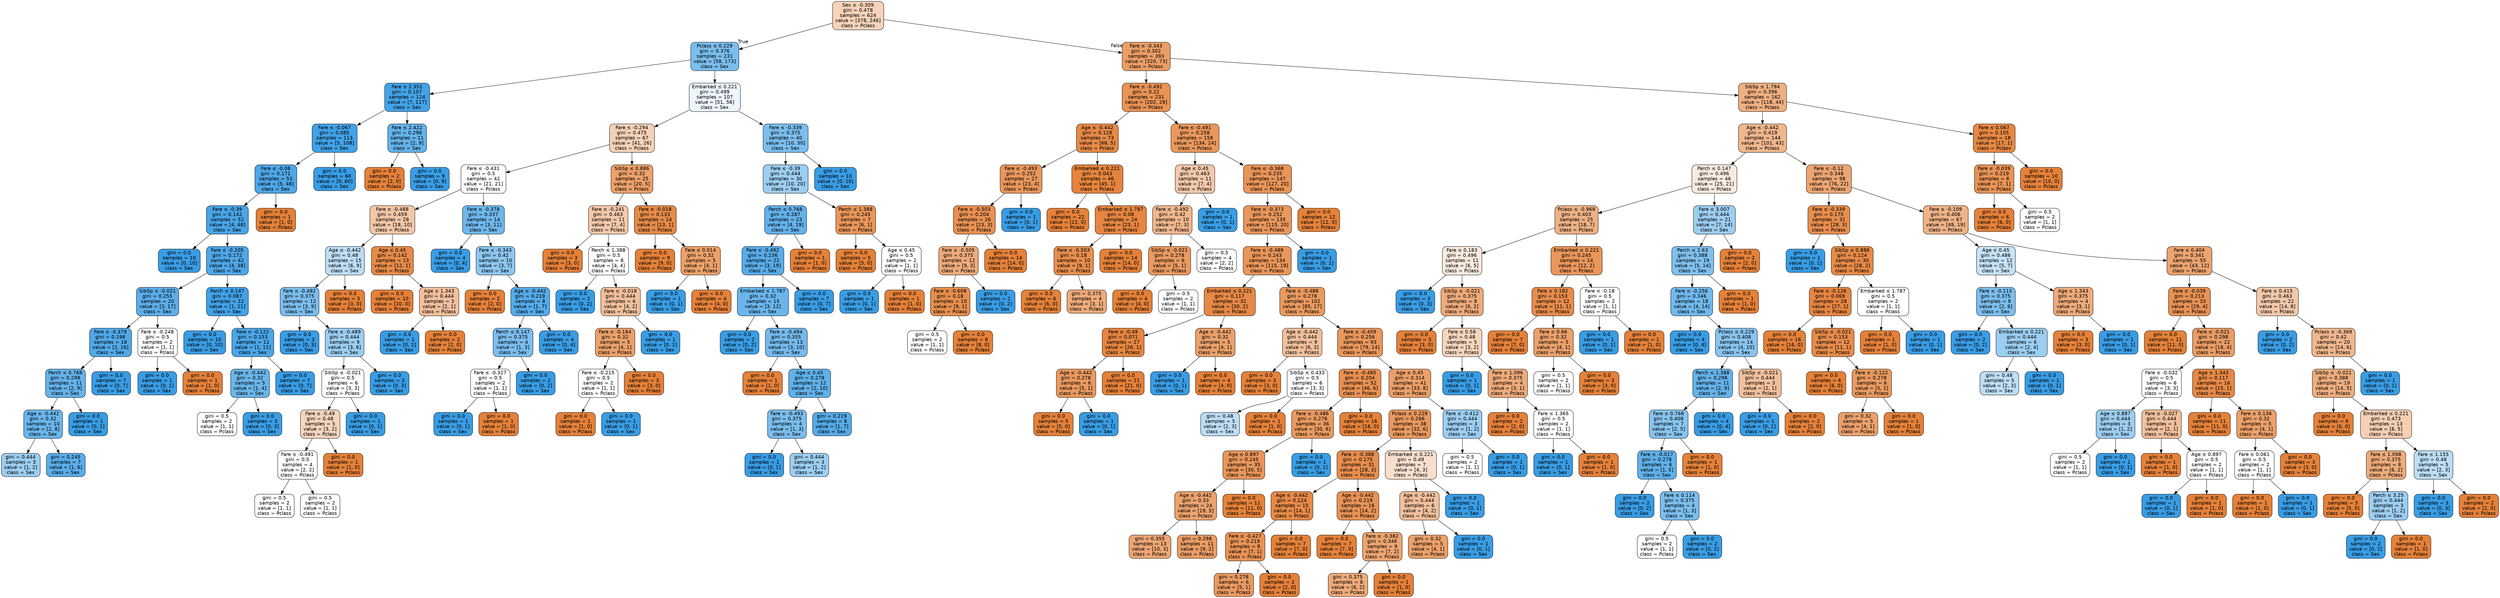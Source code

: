 digraph Tree {
node [shape=box, style="filled, rounded", color="black", fontname=helvetica] ;
edge [fontname=helvetica] ;
0 [label=<Sex &le; -0.309<br/>gini = 0.478<br/>samples = 624<br/>value = [378, 246]<br/>class = Pclass>, fillcolor="#e5813959"] ;
1 [label=<Pclass &le; 0.229<br/>gini = 0.376<br/>samples = 231<br/>value = [58, 173]<br/>class = Sex>, fillcolor="#399de5aa"] ;
0 -> 1 [labeldistance=2.5, labelangle=45, headlabel="True"] ;
2 [label=<Fare &le; 2.352<br/>gini = 0.107<br/>samples = 124<br/>value = [7, 117]<br/>class = Sex>, fillcolor="#399de5f0"] ;
1 -> 2 ;
3 [label=<Fare &le; -0.067<br/>gini = 0.085<br/>samples = 113<br/>value = [5, 108]<br/>class = Sex>, fillcolor="#399de5f3"] ;
2 -> 3 ;
4 [label=<Fare &le; -0.08<br/>gini = 0.171<br/>samples = 53<br/>value = [5, 48]<br/>class = Sex>, fillcolor="#399de5e4"] ;
3 -> 4 ;
5 [label=<Fare &le; -0.39<br/>gini = 0.142<br/>samples = 52<br/>value = [4, 48]<br/>class = Sex>, fillcolor="#399de5ea"] ;
4 -> 5 ;
6 [label=<gini = 0.0<br/>samples = 10<br/>value = [0, 10]<br/>class = Sex>, fillcolor="#399de5ff"] ;
5 -> 6 ;
7 [label=<Fare &le; -0.205<br/>gini = 0.172<br/>samples = 42<br/>value = [4, 38]<br/>class = Sex>, fillcolor="#399de5e4"] ;
5 -> 7 ;
8 [label=<SibSp &le; -0.021<br/>gini = 0.255<br/>samples = 20<br/>value = [3, 17]<br/>class = Sex>, fillcolor="#399de5d2"] ;
7 -> 8 ;
9 [label=<Fare &le; -0.379<br/>gini = 0.198<br/>samples = 18<br/>value = [2, 16]<br/>class = Sex>, fillcolor="#399de5df"] ;
8 -> 9 ;
10 [label=<Parch &le; 0.768<br/>gini = 0.298<br/>samples = 11<br/>value = [2, 9]<br/>class = Sex>, fillcolor="#399de5c6"] ;
9 -> 10 ;
11 [label=<Age &le; -0.442<br/>gini = 0.32<br/>samples = 10<br/>value = [2, 8]<br/>class = Sex>, fillcolor="#399de5bf"] ;
10 -> 11 ;
12 [label=<gini = 0.444<br/>samples = 3<br/>value = [1, 2]<br/>class = Sex>, fillcolor="#399de57f"] ;
11 -> 12 ;
13 [label=<gini = 0.245<br/>samples = 7<br/>value = [1, 6]<br/>class = Sex>, fillcolor="#399de5d4"] ;
11 -> 13 ;
14 [label=<gini = 0.0<br/>samples = 1<br/>value = [0, 1]<br/>class = Sex>, fillcolor="#399de5ff"] ;
10 -> 14 ;
15 [label=<gini = 0.0<br/>samples = 7<br/>value = [0, 7]<br/>class = Sex>, fillcolor="#399de5ff"] ;
9 -> 15 ;
16 [label=<Fare &le; -0.248<br/>gini = 0.5<br/>samples = 2<br/>value = [1, 1]<br/>class = Pclass>, fillcolor="#e5813900"] ;
8 -> 16 ;
17 [label=<gini = 0.0<br/>samples = 1<br/>value = [0, 1]<br/>class = Sex>, fillcolor="#399de5ff"] ;
16 -> 17 ;
18 [label=<gini = 0.0<br/>samples = 1<br/>value = [1, 0]<br/>class = Pclass>, fillcolor="#e58139ff"] ;
16 -> 18 ;
19 [label=<Parch &le; 0.147<br/>gini = 0.087<br/>samples = 22<br/>value = [1, 21]<br/>class = Sex>, fillcolor="#399de5f3"] ;
7 -> 19 ;
20 [label=<gini = 0.0<br/>samples = 10<br/>value = [0, 10]<br/>class = Sex>, fillcolor="#399de5ff"] ;
19 -> 20 ;
21 [label=<Fare &le; -0.122<br/>gini = 0.153<br/>samples = 12<br/>value = [1, 11]<br/>class = Sex>, fillcolor="#399de5e8"] ;
19 -> 21 ;
22 [label=<Age &le; -0.442<br/>gini = 0.32<br/>samples = 5<br/>value = [1, 4]<br/>class = Sex>, fillcolor="#399de5bf"] ;
21 -> 22 ;
23 [label=<gini = 0.5<br/>samples = 2<br/>value = [1, 1]<br/>class = Pclass>, fillcolor="#e5813900"] ;
22 -> 23 ;
24 [label=<gini = 0.0<br/>samples = 3<br/>value = [0, 3]<br/>class = Sex>, fillcolor="#399de5ff"] ;
22 -> 24 ;
25 [label=<gini = 0.0<br/>samples = 7<br/>value = [0, 7]<br/>class = Sex>, fillcolor="#399de5ff"] ;
21 -> 25 ;
26 [label=<gini = 0.0<br/>samples = 1<br/>value = [1, 0]<br/>class = Pclass>, fillcolor="#e58139ff"] ;
4 -> 26 ;
27 [label=<gini = 0.0<br/>samples = 60<br/>value = [0, 60]<br/>class = Sex>, fillcolor="#399de5ff"] ;
3 -> 27 ;
28 [label=<Fare &le; 2.422<br/>gini = 0.298<br/>samples = 11<br/>value = [2, 9]<br/>class = Sex>, fillcolor="#399de5c6"] ;
2 -> 28 ;
29 [label=<gini = 0.0<br/>samples = 2<br/>value = [2, 0]<br/>class = Pclass>, fillcolor="#e58139ff"] ;
28 -> 29 ;
30 [label=<gini = 0.0<br/>samples = 9<br/>value = [0, 9]<br/>class = Sex>, fillcolor="#399de5ff"] ;
28 -> 30 ;
31 [label=<Embarked &le; 0.221<br/>gini = 0.499<br/>samples = 107<br/>value = [51, 56]<br/>class = Sex>, fillcolor="#399de517"] ;
1 -> 31 ;
32 [label=<Fare &le; -0.294<br/>gini = 0.475<br/>samples = 67<br/>value = [41, 26]<br/>class = Pclass>, fillcolor="#e581395d"] ;
31 -> 32 ;
33 [label=<Fare &le; -0.431<br/>gini = 0.5<br/>samples = 42<br/>value = [21, 21]<br/>class = Pclass>, fillcolor="#e5813900"] ;
32 -> 33 ;
34 [label=<Fare &le; -0.488<br/>gini = 0.459<br/>samples = 28<br/>value = [18, 10]<br/>class = Pclass>, fillcolor="#e5813971"] ;
33 -> 34 ;
35 [label=<Age &le; -0.442<br/>gini = 0.48<br/>samples = 15<br/>value = [6, 9]<br/>class = Sex>, fillcolor="#399de555"] ;
34 -> 35 ;
36 [label=<Fare &le; -0.492<br/>gini = 0.375<br/>samples = 12<br/>value = [3, 9]<br/>class = Sex>, fillcolor="#399de5aa"] ;
35 -> 36 ;
37 [label=<gini = 0.0<br/>samples = 3<br/>value = [0, 3]<br/>class = Sex>, fillcolor="#399de5ff"] ;
36 -> 37 ;
38 [label=<Fare &le; -0.489<br/>gini = 0.444<br/>samples = 9<br/>value = [3, 6]<br/>class = Sex>, fillcolor="#399de57f"] ;
36 -> 38 ;
39 [label=<SibSp &le; -0.021<br/>gini = 0.5<br/>samples = 6<br/>value = [3, 3]<br/>class = Pclass>, fillcolor="#e5813900"] ;
38 -> 39 ;
40 [label=<Fare &le; -0.49<br/>gini = 0.48<br/>samples = 5<br/>value = [3, 2]<br/>class = Pclass>, fillcolor="#e5813955"] ;
39 -> 40 ;
41 [label=<Fare &le; -0.491<br/>gini = 0.5<br/>samples = 4<br/>value = [2, 2]<br/>class = Pclass>, fillcolor="#e5813900"] ;
40 -> 41 ;
42 [label=<gini = 0.5<br/>samples = 2<br/>value = [1, 1]<br/>class = Pclass>, fillcolor="#e5813900"] ;
41 -> 42 ;
43 [label=<gini = 0.5<br/>samples = 2<br/>value = [1, 1]<br/>class = Pclass>, fillcolor="#e5813900"] ;
41 -> 43 ;
44 [label=<gini = 0.0<br/>samples = 1<br/>value = [1, 0]<br/>class = Pclass>, fillcolor="#e58139ff"] ;
40 -> 44 ;
45 [label=<gini = 0.0<br/>samples = 1<br/>value = [0, 1]<br/>class = Sex>, fillcolor="#399de5ff"] ;
39 -> 45 ;
46 [label=<gini = 0.0<br/>samples = 3<br/>value = [0, 3]<br/>class = Sex>, fillcolor="#399de5ff"] ;
38 -> 46 ;
47 [label=<gini = 0.0<br/>samples = 3<br/>value = [3, 0]<br/>class = Pclass>, fillcolor="#e58139ff"] ;
35 -> 47 ;
48 [label=<Age &le; 0.45<br/>gini = 0.142<br/>samples = 13<br/>value = [12, 1]<br/>class = Pclass>, fillcolor="#e58139ea"] ;
34 -> 48 ;
49 [label=<gini = 0.0<br/>samples = 10<br/>value = [10, 0]<br/>class = Pclass>, fillcolor="#e58139ff"] ;
48 -> 49 ;
50 [label=<Age &le; 1.343<br/>gini = 0.444<br/>samples = 3<br/>value = [2, 1]<br/>class = Pclass>, fillcolor="#e581397f"] ;
48 -> 50 ;
51 [label=<gini = 0.0<br/>samples = 1<br/>value = [0, 1]<br/>class = Sex>, fillcolor="#399de5ff"] ;
50 -> 51 ;
52 [label=<gini = 0.0<br/>samples = 2<br/>value = [2, 0]<br/>class = Pclass>, fillcolor="#e58139ff"] ;
50 -> 52 ;
53 [label=<Fare &le; -0.378<br/>gini = 0.337<br/>samples = 14<br/>value = [3, 11]<br/>class = Sex>, fillcolor="#399de5b9"] ;
33 -> 53 ;
54 [label=<gini = 0.0<br/>samples = 4<br/>value = [0, 4]<br/>class = Sex>, fillcolor="#399de5ff"] ;
53 -> 54 ;
55 [label=<Fare &le; -0.343<br/>gini = 0.42<br/>samples = 10<br/>value = [3, 7]<br/>class = Sex>, fillcolor="#399de592"] ;
53 -> 55 ;
56 [label=<gini = 0.0<br/>samples = 2<br/>value = [2, 0]<br/>class = Pclass>, fillcolor="#e58139ff"] ;
55 -> 56 ;
57 [label=<Age &le; -0.442<br/>gini = 0.219<br/>samples = 8<br/>value = [1, 7]<br/>class = Sex>, fillcolor="#399de5db"] ;
55 -> 57 ;
58 [label=<Parch &le; 0.147<br/>gini = 0.375<br/>samples = 4<br/>value = [1, 3]<br/>class = Sex>, fillcolor="#399de5aa"] ;
57 -> 58 ;
59 [label=<Fare &le; -0.327<br/>gini = 0.5<br/>samples = 2<br/>value = [1, 1]<br/>class = Pclass>, fillcolor="#e5813900"] ;
58 -> 59 ;
60 [label=<gini = 0.0<br/>samples = 1<br/>value = [0, 1]<br/>class = Sex>, fillcolor="#399de5ff"] ;
59 -> 60 ;
61 [label=<gini = 0.0<br/>samples = 1<br/>value = [1, 0]<br/>class = Pclass>, fillcolor="#e58139ff"] ;
59 -> 61 ;
62 [label=<gini = 0.0<br/>samples = 2<br/>value = [0, 2]<br/>class = Sex>, fillcolor="#399de5ff"] ;
58 -> 62 ;
63 [label=<gini = 0.0<br/>samples = 4<br/>value = [0, 4]<br/>class = Sex>, fillcolor="#399de5ff"] ;
57 -> 63 ;
64 [label=<SibSp &le; 0.886<br/>gini = 0.32<br/>samples = 25<br/>value = [20, 5]<br/>class = Pclass>, fillcolor="#e58139bf"] ;
32 -> 64 ;
65 [label=<Fare &le; -0.241<br/>gini = 0.463<br/>samples = 11<br/>value = [7, 4]<br/>class = Pclass>, fillcolor="#e581396d"] ;
64 -> 65 ;
66 [label=<gini = 0.0<br/>samples = 3<br/>value = [3, 0]<br/>class = Pclass>, fillcolor="#e58139ff"] ;
65 -> 66 ;
67 [label=<Parch &le; 1.388<br/>gini = 0.5<br/>samples = 8<br/>value = [4, 4]<br/>class = Pclass>, fillcolor="#e5813900"] ;
65 -> 67 ;
68 [label=<gini = 0.0<br/>samples = 2<br/>value = [0, 2]<br/>class = Sex>, fillcolor="#399de5ff"] ;
67 -> 68 ;
69 [label=<Fare &le; -0.018<br/>gini = 0.444<br/>samples = 6<br/>value = [4, 2]<br/>class = Pclass>, fillcolor="#e581397f"] ;
67 -> 69 ;
70 [label=<Fare &le; -0.184<br/>gini = 0.32<br/>samples = 5<br/>value = [4, 1]<br/>class = Pclass>, fillcolor="#e58139bf"] ;
69 -> 70 ;
71 [label=<Fare &le; -0.215<br/>gini = 0.5<br/>samples = 2<br/>value = [1, 1]<br/>class = Pclass>, fillcolor="#e5813900"] ;
70 -> 71 ;
72 [label=<gini = 0.0<br/>samples = 1<br/>value = [1, 0]<br/>class = Pclass>, fillcolor="#e58139ff"] ;
71 -> 72 ;
73 [label=<gini = 0.0<br/>samples = 1<br/>value = [0, 1]<br/>class = Sex>, fillcolor="#399de5ff"] ;
71 -> 73 ;
74 [label=<gini = 0.0<br/>samples = 3<br/>value = [3, 0]<br/>class = Pclass>, fillcolor="#e58139ff"] ;
70 -> 74 ;
75 [label=<gini = 0.0<br/>samples = 1<br/>value = [0, 1]<br/>class = Sex>, fillcolor="#399de5ff"] ;
69 -> 75 ;
76 [label=<Fare &le; -0.018<br/>gini = 0.133<br/>samples = 14<br/>value = [13, 1]<br/>class = Pclass>, fillcolor="#e58139eb"] ;
64 -> 76 ;
77 [label=<gini = 0.0<br/>samples = 9<br/>value = [9, 0]<br/>class = Pclass>, fillcolor="#e58139ff"] ;
76 -> 77 ;
78 [label=<Fare &le; 0.014<br/>gini = 0.32<br/>samples = 5<br/>value = [4, 1]<br/>class = Pclass>, fillcolor="#e58139bf"] ;
76 -> 78 ;
79 [label=<gini = 0.0<br/>samples = 1<br/>value = [0, 1]<br/>class = Sex>, fillcolor="#399de5ff"] ;
78 -> 79 ;
80 [label=<gini = 0.0<br/>samples = 4<br/>value = [4, 0]<br/>class = Pclass>, fillcolor="#e58139ff"] ;
78 -> 80 ;
81 [label=<Fare &le; -0.339<br/>gini = 0.375<br/>samples = 40<br/>value = [10, 30]<br/>class = Sex>, fillcolor="#399de5aa"] ;
31 -> 81 ;
82 [label=<Fare &le; -0.39<br/>gini = 0.444<br/>samples = 30<br/>value = [10, 20]<br/>class = Sex>, fillcolor="#399de57f"] ;
81 -> 82 ;
83 [label=<Parch &le; 0.768<br/>gini = 0.287<br/>samples = 23<br/>value = [4, 19]<br/>class = Sex>, fillcolor="#399de5c9"] ;
82 -> 83 ;
84 [label=<Fare &le; -0.492<br/>gini = 0.236<br/>samples = 22<br/>value = [3, 19]<br/>class = Sex>, fillcolor="#399de5d7"] ;
83 -> 84 ;
85 [label=<Embarked &le; 1.787<br/>gini = 0.32<br/>samples = 15<br/>value = [3, 12]<br/>class = Sex>, fillcolor="#399de5bf"] ;
84 -> 85 ;
86 [label=<gini = 0.0<br/>samples = 2<br/>value = [0, 2]<br/>class = Sex>, fillcolor="#399de5ff"] ;
85 -> 86 ;
87 [label=<Fare &le; -0.494<br/>gini = 0.355<br/>samples = 13<br/>value = [3, 10]<br/>class = Sex>, fillcolor="#399de5b3"] ;
85 -> 87 ;
88 [label=<gini = 0.0<br/>samples = 1<br/>value = [1, 0]<br/>class = Pclass>, fillcolor="#e58139ff"] ;
87 -> 88 ;
89 [label=<Age &le; 0.45<br/>gini = 0.278<br/>samples = 12<br/>value = [2, 10]<br/>class = Sex>, fillcolor="#399de5cc"] ;
87 -> 89 ;
90 [label=<Fare &le; -0.493<br/>gini = 0.375<br/>samples = 4<br/>value = [1, 3]<br/>class = Sex>, fillcolor="#399de5aa"] ;
89 -> 90 ;
91 [label=<gini = 0.0<br/>samples = 1<br/>value = [0, 1]<br/>class = Sex>, fillcolor="#399de5ff"] ;
90 -> 91 ;
92 [label=<gini = 0.444<br/>samples = 3<br/>value = [1, 2]<br/>class = Sex>, fillcolor="#399de57f"] ;
90 -> 92 ;
93 [label=<gini = 0.219<br/>samples = 8<br/>value = [1, 7]<br/>class = Sex>, fillcolor="#399de5db"] ;
89 -> 93 ;
94 [label=<gini = 0.0<br/>samples = 7<br/>value = [0, 7]<br/>class = Sex>, fillcolor="#399de5ff"] ;
84 -> 94 ;
95 [label=<gini = 0.0<br/>samples = 1<br/>value = [1, 0]<br/>class = Pclass>, fillcolor="#e58139ff"] ;
83 -> 95 ;
96 [label=<Parch &le; 1.388<br/>gini = 0.245<br/>samples = 7<br/>value = [6, 1]<br/>class = Pclass>, fillcolor="#e58139d4"] ;
82 -> 96 ;
97 [label=<gini = 0.0<br/>samples = 5<br/>value = [5, 0]<br/>class = Pclass>, fillcolor="#e58139ff"] ;
96 -> 97 ;
98 [label=<Age &le; 0.45<br/>gini = 0.5<br/>samples = 2<br/>value = [1, 1]<br/>class = Pclass>, fillcolor="#e5813900"] ;
96 -> 98 ;
99 [label=<gini = 0.0<br/>samples = 1<br/>value = [0, 1]<br/>class = Sex>, fillcolor="#399de5ff"] ;
98 -> 99 ;
100 [label=<gini = 0.0<br/>samples = 1<br/>value = [1, 0]<br/>class = Pclass>, fillcolor="#e58139ff"] ;
98 -> 100 ;
101 [label=<gini = 0.0<br/>samples = 10<br/>value = [0, 10]<br/>class = Sex>, fillcolor="#399de5ff"] ;
81 -> 101 ;
102 [label=<Fare &le; -0.343<br/>gini = 0.302<br/>samples = 393<br/>value = [320, 73]<br/>class = Pclass>, fillcolor="#e58139c5"] ;
0 -> 102 [labeldistance=2.5, labelangle=-45, headlabel="False"] ;
103 [label=<Fare &le; -0.492<br/>gini = 0.22<br/>samples = 231<br/>value = [202, 29]<br/>class = Pclass>, fillcolor="#e58139da"] ;
102 -> 103 ;
104 [label=<Age &le; -0.442<br/>gini = 0.128<br/>samples = 73<br/>value = [68, 5]<br/>class = Pclass>, fillcolor="#e58139ec"] ;
103 -> 104 ;
105 [label=<Fare &le; -0.493<br/>gini = 0.252<br/>samples = 27<br/>value = [23, 4]<br/>class = Pclass>, fillcolor="#e58139d3"] ;
104 -> 105 ;
106 [label=<Fare &le; -0.503<br/>gini = 0.204<br/>samples = 26<br/>value = [23, 3]<br/>class = Pclass>, fillcolor="#e58139de"] ;
105 -> 106 ;
107 [label=<Fare &le; -0.505<br/>gini = 0.375<br/>samples = 12<br/>value = [9, 3]<br/>class = Pclass>, fillcolor="#e58139aa"] ;
106 -> 107 ;
108 [label=<Fare &le; -0.608<br/>gini = 0.18<br/>samples = 10<br/>value = [9, 1]<br/>class = Pclass>, fillcolor="#e58139e3"] ;
107 -> 108 ;
109 [label=<gini = 0.5<br/>samples = 2<br/>value = [1, 1]<br/>class = Pclass>, fillcolor="#e5813900"] ;
108 -> 109 ;
110 [label=<gini = 0.0<br/>samples = 8<br/>value = [8, 0]<br/>class = Pclass>, fillcolor="#e58139ff"] ;
108 -> 110 ;
111 [label=<gini = 0.0<br/>samples = 2<br/>value = [0, 2]<br/>class = Sex>, fillcolor="#399de5ff"] ;
107 -> 111 ;
112 [label=<gini = 0.0<br/>samples = 14<br/>value = [14, 0]<br/>class = Pclass>, fillcolor="#e58139ff"] ;
106 -> 112 ;
113 [label=<gini = 0.0<br/>samples = 1<br/>value = [0, 1]<br/>class = Sex>, fillcolor="#399de5ff"] ;
105 -> 113 ;
114 [label=<Embarked &le; 0.221<br/>gini = 0.043<br/>samples = 46<br/>value = [45, 1]<br/>class = Pclass>, fillcolor="#e58139f9"] ;
104 -> 114 ;
115 [label=<gini = 0.0<br/>samples = 22<br/>value = [22, 0]<br/>class = Pclass>, fillcolor="#e58139ff"] ;
114 -> 115 ;
116 [label=<Embarked &le; 1.787<br/>gini = 0.08<br/>samples = 24<br/>value = [23, 1]<br/>class = Pclass>, fillcolor="#e58139f4"] ;
114 -> 116 ;
117 [label=<Fare &le; -0.503<br/>gini = 0.18<br/>samples = 10<br/>value = [9, 1]<br/>class = Pclass>, fillcolor="#e58139e3"] ;
116 -> 117 ;
118 [label=<gini = 0.0<br/>samples = 6<br/>value = [6, 0]<br/>class = Pclass>, fillcolor="#e58139ff"] ;
117 -> 118 ;
119 [label=<gini = 0.375<br/>samples = 4<br/>value = [3, 1]<br/>class = Pclass>, fillcolor="#e58139aa"] ;
117 -> 119 ;
120 [label=<gini = 0.0<br/>samples = 14<br/>value = [14, 0]<br/>class = Pclass>, fillcolor="#e58139ff"] ;
116 -> 120 ;
121 [label=<Fare &le; -0.491<br/>gini = 0.258<br/>samples = 158<br/>value = [134, 24]<br/>class = Pclass>, fillcolor="#e58139d1"] ;
103 -> 121 ;
122 [label=<Age &le; 0.45<br/>gini = 0.463<br/>samples = 11<br/>value = [7, 4]<br/>class = Pclass>, fillcolor="#e581396d"] ;
121 -> 122 ;
123 [label=<Fare &le; -0.492<br/>gini = 0.42<br/>samples = 10<br/>value = [7, 3]<br/>class = Pclass>, fillcolor="#e5813992"] ;
122 -> 123 ;
124 [label=<SibSp &le; -0.021<br/>gini = 0.278<br/>samples = 6<br/>value = [5, 1]<br/>class = Pclass>, fillcolor="#e58139cc"] ;
123 -> 124 ;
125 [label=<gini = 0.0<br/>samples = 4<br/>value = [4, 0]<br/>class = Pclass>, fillcolor="#e58139ff"] ;
124 -> 125 ;
126 [label=<gini = 0.5<br/>samples = 2<br/>value = [1, 1]<br/>class = Pclass>, fillcolor="#e5813900"] ;
124 -> 126 ;
127 [label=<gini = 0.5<br/>samples = 4<br/>value = [2, 2]<br/>class = Pclass>, fillcolor="#e5813900"] ;
123 -> 127 ;
128 [label=<gini = 0.0<br/>samples = 1<br/>value = [0, 1]<br/>class = Sex>, fillcolor="#399de5ff"] ;
122 -> 128 ;
129 [label=<Fare &le; -0.368<br/>gini = 0.235<br/>samples = 147<br/>value = [127, 20]<br/>class = Pclass>, fillcolor="#e58139d7"] ;
121 -> 129 ;
130 [label=<Fare &le; -0.373<br/>gini = 0.252<br/>samples = 135<br/>value = [115, 20]<br/>class = Pclass>, fillcolor="#e58139d3"] ;
129 -> 130 ;
131 [label=<Fare &le; -0.489<br/>gini = 0.243<br/>samples = 134<br/>value = [115, 19]<br/>class = Pclass>, fillcolor="#e58139d5"] ;
130 -> 131 ;
132 [label=<Embarked &le; 0.221<br/>gini = 0.117<br/>samples = 32<br/>value = [30, 2]<br/>class = Pclass>, fillcolor="#e58139ee"] ;
131 -> 132 ;
133 [label=<Fare &le; -0.49<br/>gini = 0.071<br/>samples = 27<br/>value = [26, 1]<br/>class = Pclass>, fillcolor="#e58139f5"] ;
132 -> 133 ;
134 [label=<Age &le; -0.442<br/>gini = 0.278<br/>samples = 6<br/>value = [5, 1]<br/>class = Pclass>, fillcolor="#e58139cc"] ;
133 -> 134 ;
135 [label=<gini = 0.0<br/>samples = 5<br/>value = [5, 0]<br/>class = Pclass>, fillcolor="#e58139ff"] ;
134 -> 135 ;
136 [label=<gini = 0.0<br/>samples = 1<br/>value = [0, 1]<br/>class = Sex>, fillcolor="#399de5ff"] ;
134 -> 136 ;
137 [label=<gini = 0.0<br/>samples = 21<br/>value = [21, 0]<br/>class = Pclass>, fillcolor="#e58139ff"] ;
133 -> 137 ;
138 [label=<Age &le; -0.442<br/>gini = 0.32<br/>samples = 5<br/>value = [4, 1]<br/>class = Pclass>, fillcolor="#e58139bf"] ;
132 -> 138 ;
139 [label=<gini = 0.0<br/>samples = 1<br/>value = [0, 1]<br/>class = Sex>, fillcolor="#399de5ff"] ;
138 -> 139 ;
140 [label=<gini = 0.0<br/>samples = 4<br/>value = [4, 0]<br/>class = Pclass>, fillcolor="#e58139ff"] ;
138 -> 140 ;
141 [label=<Fare &le; -0.488<br/>gini = 0.278<br/>samples = 102<br/>value = [85, 17]<br/>class = Pclass>, fillcolor="#e58139cc"] ;
131 -> 141 ;
142 [label=<Age &le; -0.442<br/>gini = 0.444<br/>samples = 9<br/>value = [6, 3]<br/>class = Pclass>, fillcolor="#e581397f"] ;
141 -> 142 ;
143 [label=<gini = 0.0<br/>samples = 3<br/>value = [3, 0]<br/>class = Pclass>, fillcolor="#e58139ff"] ;
142 -> 143 ;
144 [label=<SibSp &le; 0.433<br/>gini = 0.5<br/>samples = 6<br/>value = [3, 3]<br/>class = Pclass>, fillcolor="#e5813900"] ;
142 -> 144 ;
145 [label=<gini = 0.48<br/>samples = 5<br/>value = [2, 3]<br/>class = Sex>, fillcolor="#399de555"] ;
144 -> 145 ;
146 [label=<gini = 0.0<br/>samples = 1<br/>value = [1, 0]<br/>class = Pclass>, fillcolor="#e58139ff"] ;
144 -> 146 ;
147 [label=<Fare &le; -0.459<br/>gini = 0.256<br/>samples = 93<br/>value = [79, 14]<br/>class = Pclass>, fillcolor="#e58139d2"] ;
141 -> 147 ;
148 [label=<Fare &le; -0.485<br/>gini = 0.204<br/>samples = 52<br/>value = [46, 6]<br/>class = Pclass>, fillcolor="#e58139de"] ;
147 -> 148 ;
149 [label=<Fare &le; -0.486<br/>gini = 0.278<br/>samples = 36<br/>value = [30, 6]<br/>class = Pclass>, fillcolor="#e58139cc"] ;
148 -> 149 ;
150 [label=<Age &le; 0.897<br/>gini = 0.245<br/>samples = 35<br/>value = [30, 5]<br/>class = Pclass>, fillcolor="#e58139d4"] ;
149 -> 150 ;
151 [label=<Age &le; -0.442<br/>gini = 0.33<br/>samples = 24<br/>value = [19, 5]<br/>class = Pclass>, fillcolor="#e58139bc"] ;
150 -> 151 ;
152 [label=<gini = 0.355<br/>samples = 13<br/>value = [10, 3]<br/>class = Pclass>, fillcolor="#e58139b3"] ;
151 -> 152 ;
153 [label=<gini = 0.298<br/>samples = 11<br/>value = [9, 2]<br/>class = Pclass>, fillcolor="#e58139c6"] ;
151 -> 153 ;
154 [label=<gini = 0.0<br/>samples = 11<br/>value = [11, 0]<br/>class = Pclass>, fillcolor="#e58139ff"] ;
150 -> 154 ;
155 [label=<gini = 0.0<br/>samples = 1<br/>value = [0, 1]<br/>class = Sex>, fillcolor="#399de5ff"] ;
149 -> 155 ;
156 [label=<gini = 0.0<br/>samples = 16<br/>value = [16, 0]<br/>class = Pclass>, fillcolor="#e58139ff"] ;
148 -> 156 ;
157 [label=<Age &le; 0.45<br/>gini = 0.314<br/>samples = 41<br/>value = [33, 8]<br/>class = Pclass>, fillcolor="#e58139c1"] ;
147 -> 157 ;
158 [label=<Pclass &le; 0.229<br/>gini = 0.266<br/>samples = 38<br/>value = [32, 6]<br/>class = Pclass>, fillcolor="#e58139cf"] ;
157 -> 158 ;
159 [label=<Fare &le; -0.388<br/>gini = 0.175<br/>samples = 31<br/>value = [28, 3]<br/>class = Pclass>, fillcolor="#e58139e4"] ;
158 -> 159 ;
160 [label=<Age &le; -0.442<br/>gini = 0.124<br/>samples = 15<br/>value = [14, 1]<br/>class = Pclass>, fillcolor="#e58139ed"] ;
159 -> 160 ;
161 [label=<Fare &le; -0.427<br/>gini = 0.219<br/>samples = 8<br/>value = [7, 1]<br/>class = Pclass>, fillcolor="#e58139db"] ;
160 -> 161 ;
162 [label=<gini = 0.278<br/>samples = 6<br/>value = [5, 1]<br/>class = Pclass>, fillcolor="#e58139cc"] ;
161 -> 162 ;
163 [label=<gini = 0.0<br/>samples = 2<br/>value = [2, 0]<br/>class = Pclass>, fillcolor="#e58139ff"] ;
161 -> 163 ;
164 [label=<gini = 0.0<br/>samples = 7<br/>value = [7, 0]<br/>class = Pclass>, fillcolor="#e58139ff"] ;
160 -> 164 ;
165 [label=<Age &le; -0.442<br/>gini = 0.219<br/>samples = 16<br/>value = [14, 2]<br/>class = Pclass>, fillcolor="#e58139db"] ;
159 -> 165 ;
166 [label=<gini = 0.0<br/>samples = 7<br/>value = [7, 0]<br/>class = Pclass>, fillcolor="#e58139ff"] ;
165 -> 166 ;
167 [label=<Fare &le; -0.382<br/>gini = 0.346<br/>samples = 9<br/>value = [7, 2]<br/>class = Pclass>, fillcolor="#e58139b6"] ;
165 -> 167 ;
168 [label=<gini = 0.375<br/>samples = 8<br/>value = [6, 2]<br/>class = Pclass>, fillcolor="#e58139aa"] ;
167 -> 168 ;
169 [label=<gini = 0.0<br/>samples = 1<br/>value = [1, 0]<br/>class = Pclass>, fillcolor="#e58139ff"] ;
167 -> 169 ;
170 [label=<Embarked &le; 0.221<br/>gini = 0.49<br/>samples = 7<br/>value = [4, 3]<br/>class = Pclass>, fillcolor="#e5813940"] ;
158 -> 170 ;
171 [label=<Age &le; -0.442<br/>gini = 0.444<br/>samples = 6<br/>value = [4, 2]<br/>class = Pclass>, fillcolor="#e581397f"] ;
170 -> 171 ;
172 [label=<gini = 0.32<br/>samples = 5<br/>value = [4, 1]<br/>class = Pclass>, fillcolor="#e58139bf"] ;
171 -> 172 ;
173 [label=<gini = 0.0<br/>samples = 1<br/>value = [0, 1]<br/>class = Sex>, fillcolor="#399de5ff"] ;
171 -> 173 ;
174 [label=<gini = 0.0<br/>samples = 1<br/>value = [0, 1]<br/>class = Sex>, fillcolor="#399de5ff"] ;
170 -> 174 ;
175 [label=<Fare &le; -0.412<br/>gini = 0.444<br/>samples = 3<br/>value = [1, 2]<br/>class = Sex>, fillcolor="#399de57f"] ;
157 -> 175 ;
176 [label=<gini = 0.5<br/>samples = 2<br/>value = [1, 1]<br/>class = Pclass>, fillcolor="#e5813900"] ;
175 -> 176 ;
177 [label=<gini = 0.0<br/>samples = 1<br/>value = [0, 1]<br/>class = Sex>, fillcolor="#399de5ff"] ;
175 -> 177 ;
178 [label=<gini = 0.0<br/>samples = 1<br/>value = [0, 1]<br/>class = Sex>, fillcolor="#399de5ff"] ;
130 -> 178 ;
179 [label=<gini = 0.0<br/>samples = 12<br/>value = [12, 0]<br/>class = Pclass>, fillcolor="#e58139ff"] ;
129 -> 179 ;
180 [label=<SibSp &le; 1.794<br/>gini = 0.396<br/>samples = 162<br/>value = [118, 44]<br/>class = Pclass>, fillcolor="#e58139a0"] ;
102 -> 180 ;
181 [label=<Age &le; -0.442<br/>gini = 0.419<br/>samples = 144<br/>value = [101, 43]<br/>class = Pclass>, fillcolor="#e5813992"] ;
180 -> 181 ;
182 [label=<Parch &le; 0.147<br/>gini = 0.496<br/>samples = 46<br/>value = [25, 21]<br/>class = Pclass>, fillcolor="#e5813929"] ;
181 -> 182 ;
183 [label=<Pclass &le; -0.968<br/>gini = 0.403<br/>samples = 25<br/>value = [18, 7]<br/>class = Pclass>, fillcolor="#e581399c"] ;
182 -> 183 ;
184 [label=<Fare &le; 0.183<br/>gini = 0.496<br/>samples = 11<br/>value = [6, 5]<br/>class = Pclass>, fillcolor="#e581392a"] ;
183 -> 184 ;
185 [label=<gini = 0.0<br/>samples = 3<br/>value = [0, 3]<br/>class = Sex>, fillcolor="#399de5ff"] ;
184 -> 185 ;
186 [label=<SibSp &le; -0.021<br/>gini = 0.375<br/>samples = 8<br/>value = [6, 2]<br/>class = Pclass>, fillcolor="#e58139aa"] ;
184 -> 186 ;
187 [label=<gini = 0.0<br/>samples = 3<br/>value = [3, 0]<br/>class = Pclass>, fillcolor="#e58139ff"] ;
186 -> 187 ;
188 [label=<Fare &le; 0.58<br/>gini = 0.48<br/>samples = 5<br/>value = [3, 2]<br/>class = Pclass>, fillcolor="#e5813955"] ;
186 -> 188 ;
189 [label=<gini = 0.0<br/>samples = 1<br/>value = [0, 1]<br/>class = Sex>, fillcolor="#399de5ff"] ;
188 -> 189 ;
190 [label=<Fare &le; 1.096<br/>gini = 0.375<br/>samples = 4<br/>value = [3, 1]<br/>class = Pclass>, fillcolor="#e58139aa"] ;
188 -> 190 ;
191 [label=<gini = 0.0<br/>samples = 2<br/>value = [2, 0]<br/>class = Pclass>, fillcolor="#e58139ff"] ;
190 -> 191 ;
192 [label=<Fare &le; 1.365<br/>gini = 0.5<br/>samples = 2<br/>value = [1, 1]<br/>class = Pclass>, fillcolor="#e5813900"] ;
190 -> 192 ;
193 [label=<gini = 0.0<br/>samples = 1<br/>value = [0, 1]<br/>class = Sex>, fillcolor="#399de5ff"] ;
192 -> 193 ;
194 [label=<gini = 0.0<br/>samples = 1<br/>value = [1, 0]<br/>class = Pclass>, fillcolor="#e58139ff"] ;
192 -> 194 ;
195 [label=<Embarked &le; 0.221<br/>gini = 0.245<br/>samples = 14<br/>value = [12, 2]<br/>class = Pclass>, fillcolor="#e58139d4"] ;
183 -> 195 ;
196 [label=<Fare &le; 0.182<br/>gini = 0.153<br/>samples = 12<br/>value = [11, 1]<br/>class = Pclass>, fillcolor="#e58139e8"] ;
195 -> 196 ;
197 [label=<gini = 0.0<br/>samples = 7<br/>value = [7, 0]<br/>class = Pclass>, fillcolor="#e58139ff"] ;
196 -> 197 ;
198 [label=<Fare &le; 0.66<br/>gini = 0.32<br/>samples = 5<br/>value = [4, 1]<br/>class = Pclass>, fillcolor="#e58139bf"] ;
196 -> 198 ;
199 [label=<gini = 0.5<br/>samples = 2<br/>value = [1, 1]<br/>class = Pclass>, fillcolor="#e5813900"] ;
198 -> 199 ;
200 [label=<gini = 0.0<br/>samples = 3<br/>value = [3, 0]<br/>class = Pclass>, fillcolor="#e58139ff"] ;
198 -> 200 ;
201 [label=<Fare &le; -0.18<br/>gini = 0.5<br/>samples = 2<br/>value = [1, 1]<br/>class = Pclass>, fillcolor="#e5813900"] ;
195 -> 201 ;
202 [label=<gini = 0.0<br/>samples = 1<br/>value = [0, 1]<br/>class = Sex>, fillcolor="#399de5ff"] ;
201 -> 202 ;
203 [label=<gini = 0.0<br/>samples = 1<br/>value = [1, 0]<br/>class = Pclass>, fillcolor="#e58139ff"] ;
201 -> 203 ;
204 [label=<Fare &le; 3.007<br/>gini = 0.444<br/>samples = 21<br/>value = [7, 14]<br/>class = Sex>, fillcolor="#399de57f"] ;
182 -> 204 ;
205 [label=<Parch &le; 2.63<br/>gini = 0.388<br/>samples = 19<br/>value = [5, 14]<br/>class = Sex>, fillcolor="#399de5a4"] ;
204 -> 205 ;
206 [label=<Fare &le; -0.256<br/>gini = 0.346<br/>samples = 18<br/>value = [4, 14]<br/>class = Sex>, fillcolor="#399de5b6"] ;
205 -> 206 ;
207 [label=<gini = 0.0<br/>samples = 4<br/>value = [0, 4]<br/>class = Sex>, fillcolor="#399de5ff"] ;
206 -> 207 ;
208 [label=<Pclass &le; 0.229<br/>gini = 0.408<br/>samples = 14<br/>value = [4, 10]<br/>class = Sex>, fillcolor="#399de599"] ;
206 -> 208 ;
209 [label=<Parch &le; 1.388<br/>gini = 0.298<br/>samples = 11<br/>value = [2, 9]<br/>class = Sex>, fillcolor="#399de5c6"] ;
208 -> 209 ;
210 [label=<Fare &le; 0.768<br/>gini = 0.408<br/>samples = 7<br/>value = [2, 5]<br/>class = Sex>, fillcolor="#399de599"] ;
209 -> 210 ;
211 [label=<Fare &le; -0.017<br/>gini = 0.278<br/>samples = 6<br/>value = [1, 5]<br/>class = Sex>, fillcolor="#399de5cc"] ;
210 -> 211 ;
212 [label=<gini = 0.0<br/>samples = 2<br/>value = [0, 2]<br/>class = Sex>, fillcolor="#399de5ff"] ;
211 -> 212 ;
213 [label=<Fare &le; 0.114<br/>gini = 0.375<br/>samples = 4<br/>value = [1, 3]<br/>class = Sex>, fillcolor="#399de5aa"] ;
211 -> 213 ;
214 [label=<gini = 0.5<br/>samples = 2<br/>value = [1, 1]<br/>class = Pclass>, fillcolor="#e5813900"] ;
213 -> 214 ;
215 [label=<gini = 0.0<br/>samples = 2<br/>value = [0, 2]<br/>class = Sex>, fillcolor="#399de5ff"] ;
213 -> 215 ;
216 [label=<gini = 0.0<br/>samples = 1<br/>value = [1, 0]<br/>class = Pclass>, fillcolor="#e58139ff"] ;
210 -> 216 ;
217 [label=<gini = 0.0<br/>samples = 4<br/>value = [0, 4]<br/>class = Sex>, fillcolor="#399de5ff"] ;
209 -> 217 ;
218 [label=<SibSp &le; -0.021<br/>gini = 0.444<br/>samples = 3<br/>value = [2, 1]<br/>class = Pclass>, fillcolor="#e581397f"] ;
208 -> 218 ;
219 [label=<gini = 0.0<br/>samples = 1<br/>value = [0, 1]<br/>class = Sex>, fillcolor="#399de5ff"] ;
218 -> 219 ;
220 [label=<gini = 0.0<br/>samples = 2<br/>value = [2, 0]<br/>class = Pclass>, fillcolor="#e58139ff"] ;
218 -> 220 ;
221 [label=<gini = 0.0<br/>samples = 1<br/>value = [1, 0]<br/>class = Pclass>, fillcolor="#e58139ff"] ;
205 -> 221 ;
222 [label=<gini = 0.0<br/>samples = 2<br/>value = [2, 0]<br/>class = Pclass>, fillcolor="#e58139ff"] ;
204 -> 222 ;
223 [label=<Fare &le; -0.12<br/>gini = 0.348<br/>samples = 98<br/>value = [76, 22]<br/>class = Pclass>, fillcolor="#e58139b5"] ;
181 -> 223 ;
224 [label=<Fare &le; -0.339<br/>gini = 0.175<br/>samples = 31<br/>value = [28, 3]<br/>class = Pclass>, fillcolor="#e58139e4"] ;
223 -> 224 ;
225 [label=<gini = 0.0<br/>samples = 1<br/>value = [0, 1]<br/>class = Sex>, fillcolor="#399de5ff"] ;
224 -> 225 ;
226 [label=<SibSp &le; 0.886<br/>gini = 0.124<br/>samples = 30<br/>value = [28, 2]<br/>class = Pclass>, fillcolor="#e58139ed"] ;
224 -> 226 ;
227 [label=<Fare &le; -0.126<br/>gini = 0.069<br/>samples = 28<br/>value = [27, 1]<br/>class = Pclass>, fillcolor="#e58139f6"] ;
226 -> 227 ;
228 [label=<gini = 0.0<br/>samples = 16<br/>value = [16, 0]<br/>class = Pclass>, fillcolor="#e58139ff"] ;
227 -> 228 ;
229 [label=<SibSp &le; -0.021<br/>gini = 0.153<br/>samples = 12<br/>value = [11, 1]<br/>class = Pclass>, fillcolor="#e58139e8"] ;
227 -> 229 ;
230 [label=<gini = 0.0<br/>samples = 6<br/>value = [6, 0]<br/>class = Pclass>, fillcolor="#e58139ff"] ;
229 -> 230 ;
231 [label=<Fare &le; -0.122<br/>gini = 0.278<br/>samples = 6<br/>value = [5, 1]<br/>class = Pclass>, fillcolor="#e58139cc"] ;
229 -> 231 ;
232 [label=<gini = 0.32<br/>samples = 5<br/>value = [4, 1]<br/>class = Pclass>, fillcolor="#e58139bf"] ;
231 -> 232 ;
233 [label=<gini = 0.0<br/>samples = 1<br/>value = [1, 0]<br/>class = Pclass>, fillcolor="#e58139ff"] ;
231 -> 233 ;
234 [label=<Embarked &le; 1.787<br/>gini = 0.5<br/>samples = 2<br/>value = [1, 1]<br/>class = Pclass>, fillcolor="#e5813900"] ;
226 -> 234 ;
235 [label=<gini = 0.0<br/>samples = 1<br/>value = [1, 0]<br/>class = Pclass>, fillcolor="#e58139ff"] ;
234 -> 235 ;
236 [label=<gini = 0.0<br/>samples = 1<br/>value = [0, 1]<br/>class = Sex>, fillcolor="#399de5ff"] ;
234 -> 236 ;
237 [label=<Fare &le; -0.109<br/>gini = 0.406<br/>samples = 67<br/>value = [48, 19]<br/>class = Pclass>, fillcolor="#e581399a"] ;
223 -> 237 ;
238 [label=<Age &le; 0.45<br/>gini = 0.486<br/>samples = 12<br/>value = [5, 7]<br/>class = Sex>, fillcolor="#399de549"] ;
237 -> 238 ;
239 [label=<Fare &le; -0.115<br/>gini = 0.375<br/>samples = 8<br/>value = [2, 6]<br/>class = Sex>, fillcolor="#399de5aa"] ;
238 -> 239 ;
240 [label=<gini = 0.0<br/>samples = 2<br/>value = [0, 2]<br/>class = Sex>, fillcolor="#399de5ff"] ;
239 -> 240 ;
241 [label=<Embarked &le; 0.221<br/>gini = 0.444<br/>samples = 6<br/>value = [2, 4]<br/>class = Sex>, fillcolor="#399de57f"] ;
239 -> 241 ;
242 [label=<gini = 0.48<br/>samples = 5<br/>value = [2, 3]<br/>class = Sex>, fillcolor="#399de555"] ;
241 -> 242 ;
243 [label=<gini = 0.0<br/>samples = 1<br/>value = [0, 1]<br/>class = Sex>, fillcolor="#399de5ff"] ;
241 -> 243 ;
244 [label=<Age &le; 1.343<br/>gini = 0.375<br/>samples = 4<br/>value = [3, 1]<br/>class = Pclass>, fillcolor="#e58139aa"] ;
238 -> 244 ;
245 [label=<gini = 0.0<br/>samples = 3<br/>value = [3, 0]<br/>class = Pclass>, fillcolor="#e58139ff"] ;
244 -> 245 ;
246 [label=<gini = 0.0<br/>samples = 1<br/>value = [0, 1]<br/>class = Sex>, fillcolor="#399de5ff"] ;
244 -> 246 ;
247 [label=<Fare &le; 0.404<br/>gini = 0.341<br/>samples = 55<br/>value = [43, 12]<br/>class = Pclass>, fillcolor="#e58139b8"] ;
237 -> 247 ;
248 [label=<Fare &le; -0.039<br/>gini = 0.213<br/>samples = 33<br/>value = [29, 4]<br/>class = Pclass>, fillcolor="#e58139dc"] ;
247 -> 248 ;
249 [label=<gini = 0.0<br/>samples = 11<br/>value = [11, 0]<br/>class = Pclass>, fillcolor="#e58139ff"] ;
248 -> 249 ;
250 [label=<Fare &le; -0.021<br/>gini = 0.298<br/>samples = 22<br/>value = [18, 4]<br/>class = Pclass>, fillcolor="#e58139c6"] ;
248 -> 250 ;
251 [label=<Fare &le; -0.032<br/>gini = 0.5<br/>samples = 6<br/>value = [3, 3]<br/>class = Pclass>, fillcolor="#e5813900"] ;
250 -> 251 ;
252 [label=<Age &le; 0.897<br/>gini = 0.444<br/>samples = 3<br/>value = [1, 2]<br/>class = Sex>, fillcolor="#399de57f"] ;
251 -> 252 ;
253 [label=<gini = 0.5<br/>samples = 2<br/>value = [1, 1]<br/>class = Pclass>, fillcolor="#e5813900"] ;
252 -> 253 ;
254 [label=<gini = 0.0<br/>samples = 1<br/>value = [0, 1]<br/>class = Sex>, fillcolor="#399de5ff"] ;
252 -> 254 ;
255 [label=<Fare &le; -0.027<br/>gini = 0.444<br/>samples = 3<br/>value = [2, 1]<br/>class = Pclass>, fillcolor="#e581397f"] ;
251 -> 255 ;
256 [label=<gini = 0.0<br/>samples = 1<br/>value = [1, 0]<br/>class = Pclass>, fillcolor="#e58139ff"] ;
255 -> 256 ;
257 [label=<Age &le; 0.897<br/>gini = 0.5<br/>samples = 2<br/>value = [1, 1]<br/>class = Pclass>, fillcolor="#e5813900"] ;
255 -> 257 ;
258 [label=<gini = 0.0<br/>samples = 1<br/>value = [0, 1]<br/>class = Sex>, fillcolor="#399de5ff"] ;
257 -> 258 ;
259 [label=<gini = 0.0<br/>samples = 1<br/>value = [1, 0]<br/>class = Pclass>, fillcolor="#e58139ff"] ;
257 -> 259 ;
260 [label=<Age &le; 1.343<br/>gini = 0.117<br/>samples = 16<br/>value = [15, 1]<br/>class = Pclass>, fillcolor="#e58139ee"] ;
250 -> 260 ;
261 [label=<gini = 0.0<br/>samples = 11<br/>value = [11, 0]<br/>class = Pclass>, fillcolor="#e58139ff"] ;
260 -> 261 ;
262 [label=<Fare &le; 0.136<br/>gini = 0.32<br/>samples = 5<br/>value = [4, 1]<br/>class = Pclass>, fillcolor="#e58139bf"] ;
260 -> 262 ;
263 [label=<Fare &le; 0.061<br/>gini = 0.5<br/>samples = 2<br/>value = [1, 1]<br/>class = Pclass>, fillcolor="#e5813900"] ;
262 -> 263 ;
264 [label=<gini = 0.0<br/>samples = 1<br/>value = [1, 0]<br/>class = Pclass>, fillcolor="#e58139ff"] ;
263 -> 264 ;
265 [label=<gini = 0.0<br/>samples = 1<br/>value = [0, 1]<br/>class = Sex>, fillcolor="#399de5ff"] ;
263 -> 265 ;
266 [label=<gini = 0.0<br/>samples = 3<br/>value = [3, 0]<br/>class = Pclass>, fillcolor="#e58139ff"] ;
262 -> 266 ;
267 [label=<Fare &le; 0.415<br/>gini = 0.463<br/>samples = 22<br/>value = [14, 8]<br/>class = Pclass>, fillcolor="#e581396d"] ;
247 -> 267 ;
268 [label=<gini = 0.0<br/>samples = 2<br/>value = [0, 2]<br/>class = Sex>, fillcolor="#399de5ff"] ;
267 -> 268 ;
269 [label=<Pclass &le; -0.369<br/>gini = 0.42<br/>samples = 20<br/>value = [14, 6]<br/>class = Pclass>, fillcolor="#e5813992"] ;
267 -> 269 ;
270 [label=<SibSp &le; -0.021<br/>gini = 0.388<br/>samples = 19<br/>value = [14, 5]<br/>class = Pclass>, fillcolor="#e58139a4"] ;
269 -> 270 ;
271 [label=<gini = 0.0<br/>samples = 6<br/>value = [6, 0]<br/>class = Pclass>, fillcolor="#e58139ff"] ;
270 -> 271 ;
272 [label=<Embarked &le; 0.221<br/>gini = 0.473<br/>samples = 13<br/>value = [8, 5]<br/>class = Pclass>, fillcolor="#e5813960"] ;
270 -> 272 ;
273 [label=<Fare &le; 1.098<br/>gini = 0.375<br/>samples = 8<br/>value = [6, 2]<br/>class = Pclass>, fillcolor="#e58139aa"] ;
272 -> 273 ;
274 [label=<gini = 0.0<br/>samples = 5<br/>value = [5, 0]<br/>class = Pclass>, fillcolor="#e58139ff"] ;
273 -> 274 ;
275 [label=<Parch &le; 3.25<br/>gini = 0.444<br/>samples = 3<br/>value = [1, 2]<br/>class = Sex>, fillcolor="#399de57f"] ;
273 -> 275 ;
276 [label=<gini = 0.0<br/>samples = 2<br/>value = [0, 2]<br/>class = Sex>, fillcolor="#399de5ff"] ;
275 -> 276 ;
277 [label=<gini = 0.0<br/>samples = 1<br/>value = [1, 0]<br/>class = Pclass>, fillcolor="#e58139ff"] ;
275 -> 277 ;
278 [label=<Fare &le; 1.155<br/>gini = 0.48<br/>samples = 5<br/>value = [2, 3]<br/>class = Sex>, fillcolor="#399de555"] ;
272 -> 278 ;
279 [label=<gini = 0.0<br/>samples = 3<br/>value = [0, 3]<br/>class = Sex>, fillcolor="#399de5ff"] ;
278 -> 279 ;
280 [label=<gini = 0.0<br/>samples = 2<br/>value = [2, 0]<br/>class = Pclass>, fillcolor="#e58139ff"] ;
278 -> 280 ;
281 [label=<gini = 0.0<br/>samples = 1<br/>value = [0, 1]<br/>class = Sex>, fillcolor="#399de5ff"] ;
269 -> 281 ;
282 [label=<Fare &le; 0.067<br/>gini = 0.105<br/>samples = 18<br/>value = [17, 1]<br/>class = Pclass>, fillcolor="#e58139f0"] ;
180 -> 282 ;
283 [label=<Fare &le; -0.039<br/>gini = 0.219<br/>samples = 8<br/>value = [7, 1]<br/>class = Pclass>, fillcolor="#e58139db"] ;
282 -> 283 ;
284 [label=<gini = 0.0<br/>samples = 6<br/>value = [6, 0]<br/>class = Pclass>, fillcolor="#e58139ff"] ;
283 -> 284 ;
285 [label=<gini = 0.5<br/>samples = 2<br/>value = [1, 1]<br/>class = Pclass>, fillcolor="#e5813900"] ;
283 -> 285 ;
286 [label=<gini = 0.0<br/>samples = 10<br/>value = [10, 0]<br/>class = Pclass>, fillcolor="#e58139ff"] ;
282 -> 286 ;
}
